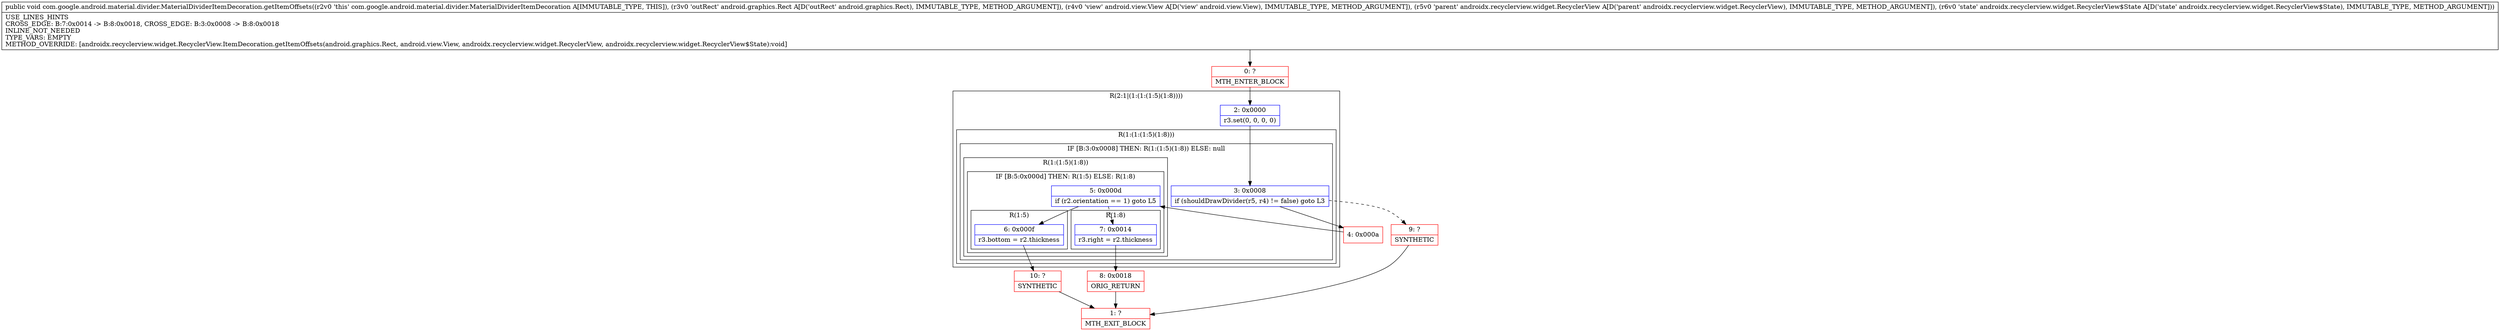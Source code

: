 digraph "CFG forcom.google.android.material.divider.MaterialDividerItemDecoration.getItemOffsets(Landroid\/graphics\/Rect;Landroid\/view\/View;Landroidx\/recyclerview\/widget\/RecyclerView;Landroidx\/recyclerview\/widget\/RecyclerView$State;)V" {
subgraph cluster_Region_13202068 {
label = "R(2:1|(1:(1:(1:5)(1:8))))";
node [shape=record,color=blue];
Node_2 [shape=record,label="{2\:\ 0x0000|r3.set(0, 0, 0, 0)\l}"];
subgraph cluster_Region_1750040816 {
label = "R(1:(1:(1:5)(1:8)))";
node [shape=record,color=blue];
subgraph cluster_IfRegion_80716249 {
label = "IF [B:3:0x0008] THEN: R(1:(1:5)(1:8)) ELSE: null";
node [shape=record,color=blue];
Node_3 [shape=record,label="{3\:\ 0x0008|if (shouldDrawDivider(r5, r4) != false) goto L3\l}"];
subgraph cluster_Region_1790608748 {
label = "R(1:(1:5)(1:8))";
node [shape=record,color=blue];
subgraph cluster_IfRegion_556537725 {
label = "IF [B:5:0x000d] THEN: R(1:5) ELSE: R(1:8)";
node [shape=record,color=blue];
Node_5 [shape=record,label="{5\:\ 0x000d|if (r2.orientation == 1) goto L5\l}"];
subgraph cluster_Region_904944552 {
label = "R(1:5)";
node [shape=record,color=blue];
Node_6 [shape=record,label="{6\:\ 0x000f|r3.bottom = r2.thickness\l}"];
}
subgraph cluster_Region_1279845798 {
label = "R(1:8)";
node [shape=record,color=blue];
Node_7 [shape=record,label="{7\:\ 0x0014|r3.right = r2.thickness\l}"];
}
}
}
}
}
}
Node_0 [shape=record,color=red,label="{0\:\ ?|MTH_ENTER_BLOCK\l}"];
Node_4 [shape=record,color=red,label="{4\:\ 0x000a}"];
Node_10 [shape=record,color=red,label="{10\:\ ?|SYNTHETIC\l}"];
Node_1 [shape=record,color=red,label="{1\:\ ?|MTH_EXIT_BLOCK\l}"];
Node_8 [shape=record,color=red,label="{8\:\ 0x0018|ORIG_RETURN\l}"];
Node_9 [shape=record,color=red,label="{9\:\ ?|SYNTHETIC\l}"];
MethodNode[shape=record,label="{public void com.google.android.material.divider.MaterialDividerItemDecoration.getItemOffsets((r2v0 'this' com.google.android.material.divider.MaterialDividerItemDecoration A[IMMUTABLE_TYPE, THIS]), (r3v0 'outRect' android.graphics.Rect A[D('outRect' android.graphics.Rect), IMMUTABLE_TYPE, METHOD_ARGUMENT]), (r4v0 'view' android.view.View A[D('view' android.view.View), IMMUTABLE_TYPE, METHOD_ARGUMENT]), (r5v0 'parent' androidx.recyclerview.widget.RecyclerView A[D('parent' androidx.recyclerview.widget.RecyclerView), IMMUTABLE_TYPE, METHOD_ARGUMENT]), (r6v0 'state' androidx.recyclerview.widget.RecyclerView$State A[D('state' androidx.recyclerview.widget.RecyclerView$State), IMMUTABLE_TYPE, METHOD_ARGUMENT]))  | USE_LINES_HINTS\lCROSS_EDGE: B:7:0x0014 \-\> B:8:0x0018, CROSS_EDGE: B:3:0x0008 \-\> B:8:0x0018\lINLINE_NOT_NEEDED\lTYPE_VARS: EMPTY\lMETHOD_OVERRIDE: [androidx.recyclerview.widget.RecyclerView.ItemDecoration.getItemOffsets(android.graphics.Rect, android.view.View, androidx.recyclerview.widget.RecyclerView, androidx.recyclerview.widget.RecyclerView$State):void]\l}"];
MethodNode -> Node_0;Node_2 -> Node_3;
Node_3 -> Node_4;
Node_3 -> Node_9[style=dashed];
Node_5 -> Node_6;
Node_5 -> Node_7[style=dashed];
Node_6 -> Node_10;
Node_7 -> Node_8;
Node_0 -> Node_2;
Node_4 -> Node_5;
Node_10 -> Node_1;
Node_8 -> Node_1;
Node_9 -> Node_1;
}

